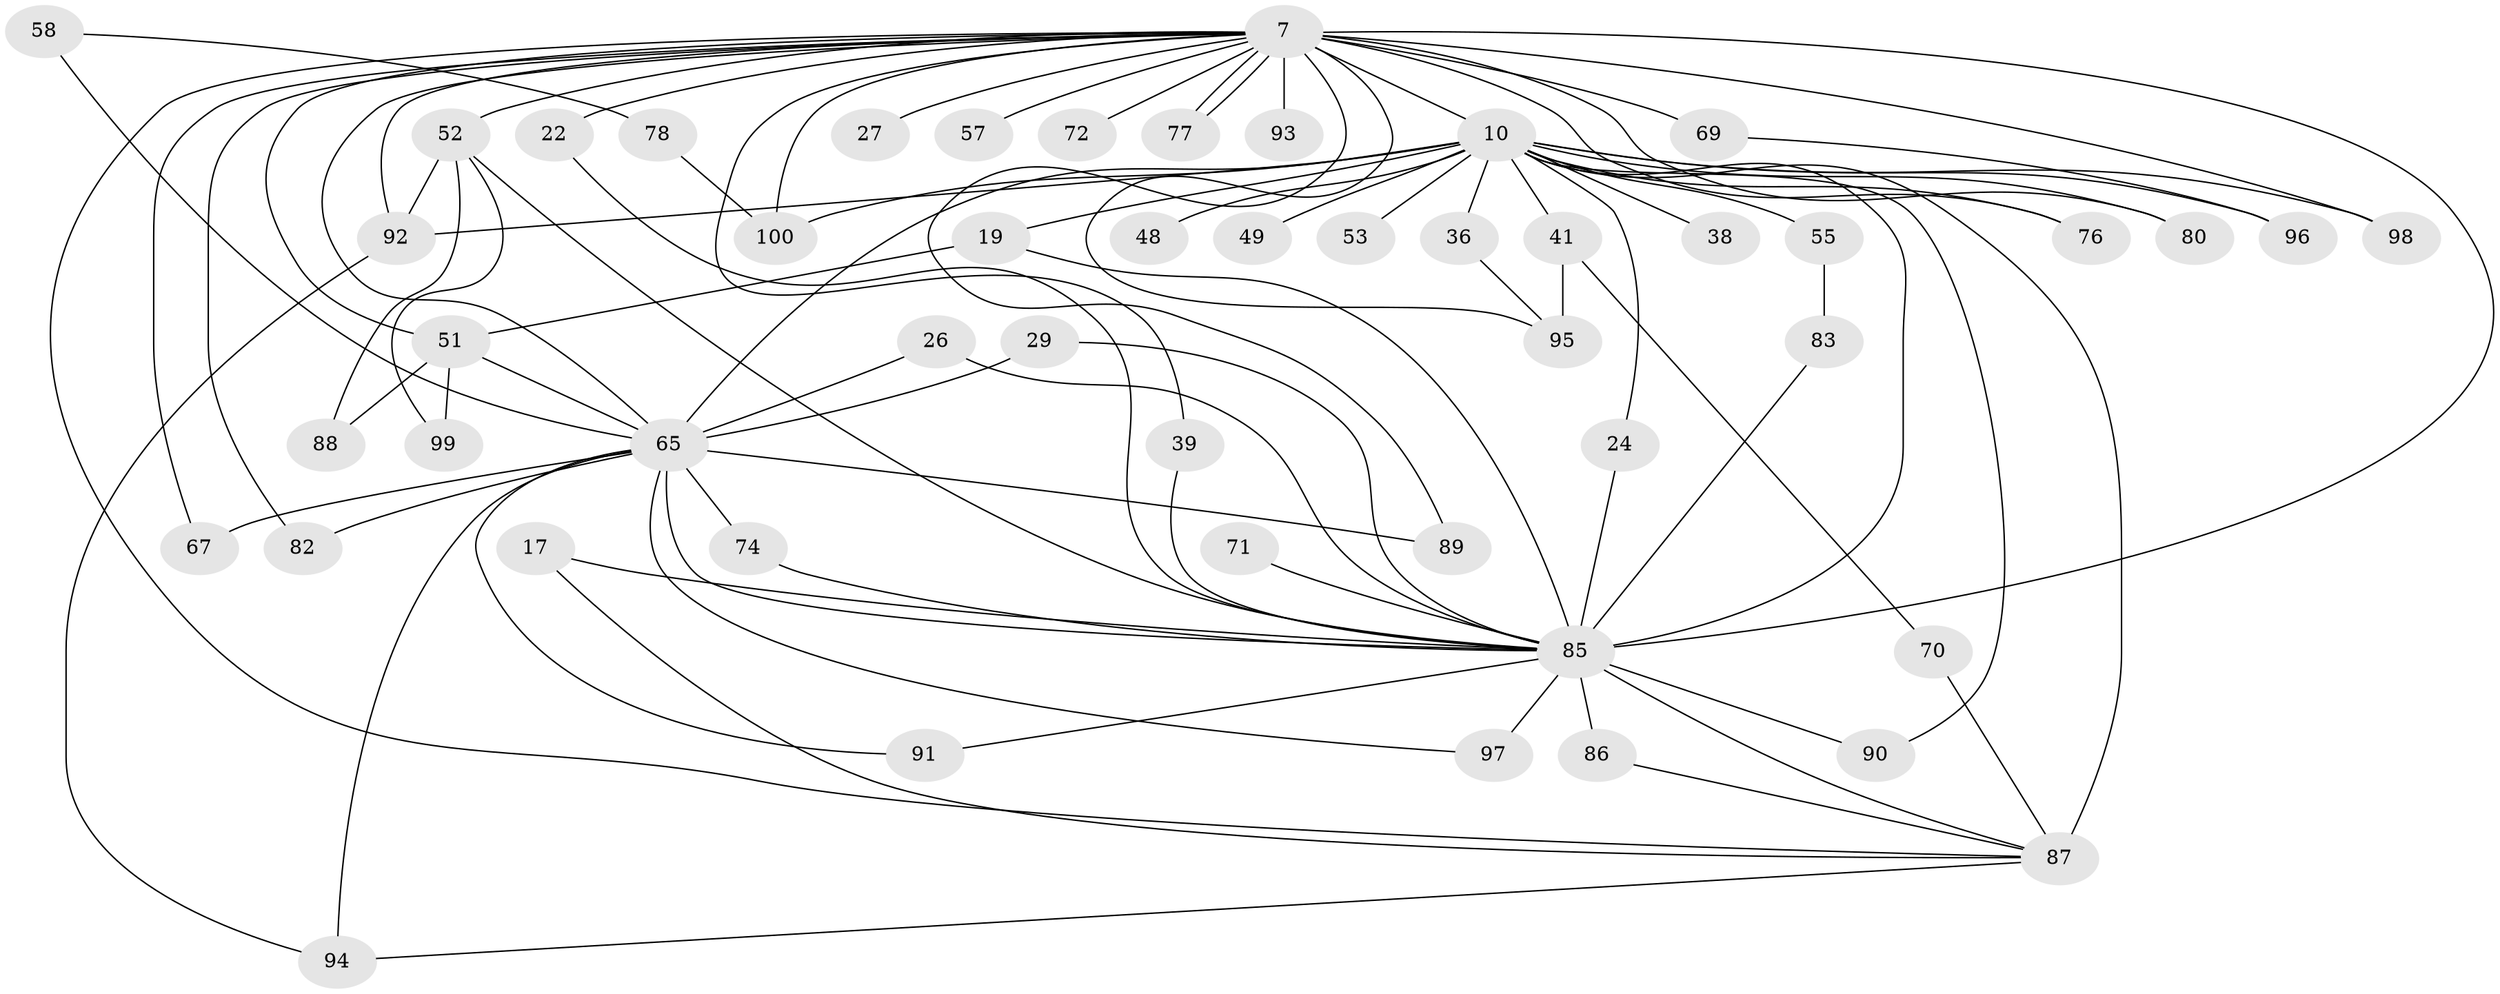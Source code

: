 // original degree distribution, {21: 0.02, 30: 0.01, 19: 0.02, 15: 0.01, 16: 0.01, 28: 0.01, 17: 0.01, 20: 0.01, 3: 0.23, 5: 0.06, 7: 0.01, 4: 0.07, 2: 0.52, 6: 0.01}
// Generated by graph-tools (version 1.1) at 2025/44/03/09/25 04:44:43]
// undirected, 50 vertices, 89 edges
graph export_dot {
graph [start="1"]
  node [color=gray90,style=filled];
  7 [super="+5+1"];
  10 [super="+9+8"];
  17;
  19;
  22;
  24;
  26;
  27;
  29;
  36;
  38;
  39;
  41 [super="+15"];
  48;
  49;
  51 [super="+47+30"];
  52 [super="+45"];
  53;
  55;
  57;
  58;
  65 [super="+4+37"];
  67;
  69;
  70;
  71 [super="+44"];
  72;
  74;
  76 [super="+23+50"];
  77;
  78;
  80 [super="+64"];
  82 [super="+40+18"];
  83;
  85 [super="+84+75"];
  86 [super="+43+79"];
  87 [super="+46+81"];
  88;
  89;
  90;
  91;
  92 [super="+73+28"];
  93 [super="+63"];
  94 [super="+68"];
  95 [super="+60"];
  96;
  97 [super="+14"];
  98 [super="+54"];
  99;
  100 [super="+31"];
  7 -- 10 [weight=12];
  7 -- 22 [weight=2];
  7 -- 27 [weight=2];
  7 -- 39;
  7 -- 57 [weight=2];
  7 -- 67;
  7 -- 69 [weight=2];
  7 -- 72 [weight=2];
  7 -- 77;
  7 -- 77;
  7 -- 80 [weight=2];
  7 -- 93 [weight=3];
  7 -- 89;
  7 -- 95;
  7 -- 100 [weight=2];
  7 -- 82 [weight=3];
  7 -- 52 [weight=2];
  7 -- 76 [weight=2];
  7 -- 87;
  7 -- 98;
  7 -- 51 [weight=2];
  7 -- 92;
  7 -- 65 [weight=6];
  7 -- 85 [weight=7];
  10 -- 24;
  10 -- 38 [weight=2];
  10 -- 48 [weight=2];
  10 -- 49 [weight=2];
  10 -- 65 [weight=10];
  10 -- 19;
  10 -- 96;
  10 -- 98;
  10 -- 36 [weight=2];
  10 -- 55 [weight=2];
  10 -- 100;
  10 -- 76 [weight=3];
  10 -- 80;
  10 -- 90;
  10 -- 92 [weight=3];
  10 -- 41 [weight=3];
  10 -- 53 [weight=2];
  10 -- 87 [weight=6];
  10 -- 85 [weight=6];
  17 -- 87;
  17 -- 85;
  19 -- 51;
  19 -- 85;
  22 -- 85;
  24 -- 85;
  26 -- 65;
  26 -- 85;
  29 -- 65;
  29 -- 85;
  36 -- 95;
  39 -- 85;
  41 -- 70;
  41 -- 95;
  51 -- 88;
  51 -- 99;
  51 -- 65 [weight=2];
  52 -- 99;
  52 -- 88;
  52 -- 92;
  52 -- 85 [weight=3];
  55 -- 83;
  58 -- 78;
  58 -- 65 [weight=2];
  65 -- 67;
  65 -- 74;
  65 -- 82;
  65 -- 89;
  65 -- 91;
  65 -- 94;
  65 -- 97;
  65 -- 85 [weight=3];
  69 -- 96;
  70 -- 87;
  71 -- 85 [weight=3];
  74 -- 85;
  78 -- 100;
  83 -- 85;
  85 -- 97 [weight=3];
  85 -- 86 [weight=3];
  85 -- 87;
  85 -- 90;
  85 -- 91;
  86 -- 87;
  87 -- 94;
  92 -- 94;
}
